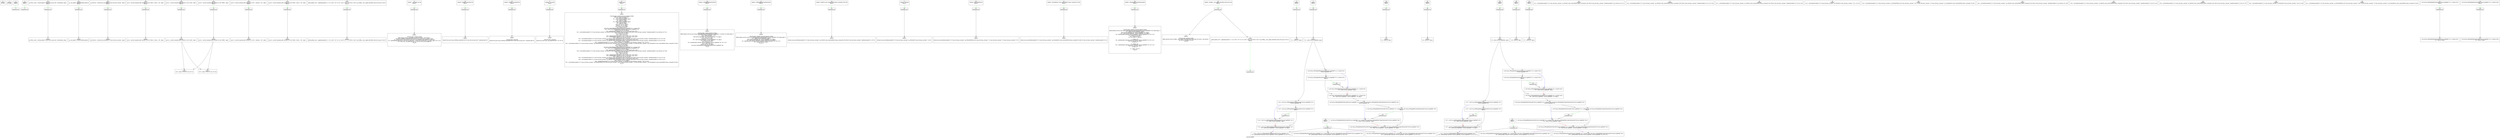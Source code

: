 digraph "constraint_graph" {
	label="constraint_graph";

	Node0x21bc760 [shape=record,label="{0\n\<global\>\ni8* null\n\n}"];
	Node0x21cf5c0 [shape=record,label="{1\n\<global\>\ni8* undef\n\n}"];
	Node0x21c9580 [shape=record,label="{2\n\<global\>\nOffset:0\n\n}"];
	Node0x21c9580 -> Node0x21bd040[color=green];
	Node0x21bd040 [shape=record,label="{3\nanonymous ptr\n}"];
	Node0x21c82a0 [shape=record,label="{4\n\<global\>\nOffset:0\n\n}"];
	Node0x21c82a0 -> Node0x21c8450[color=green];
	Node0x21c8450 [shape=record,label="{5\nanonymous ptr\n}"];
	Node0x21bbe90 [shape=record,label="{6\n\<global\>\n@_ZStL8__ioinit = internal global %\"class.std::ios_base::Init\" zeroinitializer, align 1\nOffset:0\n\n}"];
	Node0x21bbe90 -> Node0x21ba7a0[color=green];
	Node0x21ba7a0 [shape=record,label="{7\nanonymous ptr\n}"];
	Node0x21ba7a0 -> Node0x21bb050;
	Node0x21bb050 [shape=record,label="{8\n\<global\>\n@_ZStL8__ioinit = internal global %\"class.std::ios_base::Init\" zeroinitializer, align 1\n\n}"];
	Node0x21d2ee0 [shape=record,label="{9\n\<global\>\n@__dso_handle = external hidden global i8\nOffset:0\n\n}"];
	Node0x21d2ee0 -> Node0x21d3090[color=green];
	Node0x21d3090 [shape=record,label="{10\nanonymous ptr\n}"];
	Node0x21d3090 -> Node0x21d3670;
	Node0x21d3670 [shape=record,label="{11\n\<global\>\n@__dso_handle = external hidden global i8\n\n}"];
	Node0x21d4c60 [shape=record,label="{12\n\<global\>\n@_ZSt4cout = external dso_local global %\"class.std::basic_ostream\", align 8\nOffset:0\n\n}"];
	Node0x21d4c60 -> Node0x21d4e10[color=green];
	Node0x21d4e10 [shape=record,label="{13\nanonymous ptr\n}"];
	Node0x21d4e10 -> Node0x21d53f0;
	Node0x21d53f0 [shape=record,label="{14\n\<global\>\n@_ZSt4cout = external dso_local global %\"class.std::basic_ostream\", align 8\n\n}"];
	Node0x21d59d0 [shape=record,label="{15\n\<global\>\n@.str = private unnamed_addr constant [18 x i8] c\"Bulb 1: Status = \\00\", align 1\nOffset:0\n\n}"];
	Node0x21d59d0 -> Node0x21d5b80[color=green];
	Node0x21d5b80 [shape=record,label="{16\nanonymous ptr\n}"];
	Node0x21d5b80 -> Node0x21d6de0;
	Node0x21d6de0 [shape=record,label="{17\n\<global\>\n@.str = private unnamed_addr constant [18 x i8] c\"Bulb 1: Status = \\00\", align 1\n\n}"];
	Node0x21d73c0 [shape=record,label="{18\n\<global\>\n@.str.1 = private unnamed_addr constant [3 x i8] c\"on\\00\", align 1\nOffset:0\n\n}"];
	Node0x21d73c0 -> Node0x21d7570[color=green];
	Node0x21d7570 [shape=record,label="{19\nanonymous ptr\n}"];
	Node0x21d7570 -> Node0x21d7b50;
	Node0x21d7b50 [shape=record,label="{20\n\<global\>\n@.str.1 = private unnamed_addr constant [3 x i8] c\"on\\00\", align 1\n\n}"];
	Node0x21d7b50 -> Node0x21f2730;
	Node0x21d7b50 -> Node0x21f37e0;
	Node0x21d8130 [shape=record,label="{21\n\<global\>\n@.str.2 = private unnamed_addr constant [4 x i8] c\"off\\00\", align 1\nOffset:0\n\n}"];
	Node0x21d8130 -> Node0x21d82e0[color=green];
	Node0x21d82e0 [shape=record,label="{22\nanonymous ptr\n}"];
	Node0x21d82e0 -> Node0x21d88c0;
	Node0x21d88c0 [shape=record,label="{23\n\<global\>\n@.str.2 = private unnamed_addr constant [4 x i8] c\"off\\00\", align 1\n\n}"];
	Node0x21d88c0 -> Node0x21f2730;
	Node0x21d88c0 -> Node0x21f37e0;
	Node0x21d8ea0 [shape=record,label="{24\n\<global\>\n@.str.3 = private unnamed_addr constant [15 x i8] c\", Intensity = \\00\", align 1\nOffset:0\n\n}"];
	Node0x21d8ea0 -> Node0x21d9050[color=green];
	Node0x21d9050 [shape=record,label="{25\nanonymous ptr\n}"];
	Node0x21d9050 -> Node0x21d9630;
	Node0x21d9630 [shape=record,label="{26\n\<global\>\n@.str.3 = private unnamed_addr constant [15 x i8] c\", Intensity = \\00\", align 1\n\n}"];
	Node0x21d9c10 [shape=record,label="{27\n\<global\>\n@.str.4 = private unnamed_addr constant [18 x i8] c\"Bulb 2: Status = \\00\", align 1\nOffset:0\n\n}"];
	Node0x21d9c10 -> Node0x21d9dc0[color=green];
	Node0x21d9dc0 [shape=record,label="{28\nanonymous ptr\n}"];
	Node0x21d9dc0 -> Node0x21da3a0;
	Node0x21da3a0 [shape=record,label="{29\n\<global\>\n@.str.4 = private unnamed_addr constant [18 x i8] c\"Bulb 2: Status = \\00\", align 1\n\n}"];
	Node0x21da980 [shape=record,label="{30\n\<global\>\n@llvm.global_ctors = appending global [1 x \{ i32, void ()*, i8* \}] [\{ i32, void ()*, i8* \} \{ i32 65535, void ()* @_GLOBAL__sub_I_zipper_directflow_bulb_struct.cpp, i8* null \}]\nOffset:0\n\n}"];
	Node0x21da980 -> Node0x21dab30[color=green];
	Node0x21dab30 [shape=record,label="{31\nanonymous ptr\n}"];
	Node0x21dab30 -> Node0x21db3b0;
	Node0x21db3b0 [shape=record,label="{32\n\<global\>\n@llvm.global_ctors = appending global [1 x \{ i32, void ()*, i8* \}] [\{ i32, void ()*, i8* \} \{ i32 65535, void ()* @_GLOBAL__sub_I_zipper_directflow_bulb_struct.cpp, i8* null \}]\n\n}"];
	Node0x21d24f0 [shape=record,label="{33\n\<global\>__cxx_global_var_init\nOffset:0\n\n}"];
	Node0x21d24f0 -> Node0x21d26a0[color=green];
	Node0x21d26a0 [shape=record,label="{34\nanonymous ptr\n}"];
	Node0x21d26a0 -> Node0x21dde80;
	Node0x21dde80 [shape=record,label="{35\n\<global\>\n\n; Function Attrs: noinline uwtable\ndefine internal void @__cxx_global_var_init() #0 section \".text.startup\" \{\n  call void @_ZNSt8ios_base4InitC1Ev(%\"class.std::ios_base::Init\"* @_ZStL8__ioinit)\n  %1 = bitcast void (%\"class.std::ios_base::Init\"*)* @_ZNSt8ios_base4InitD1Ev to void (i8*)*\n  %2 = getelementptr inbounds %\"class.std::ios_base::Init\", %\"class.std::ios_base::Init\"* @_ZStL8__ioinit, i32 0, i32 0\n  %3 = call i32 @__cxa_atexit(void (i8*)* %1, i8* %2, i8* @__dso_handle) #3\n  ret void\n\}\n\n\n}"];
	Node0x21de460 [shape=record,label="{36\n\<global\>_ZNSt8ios_base4InitC1Ev\nOffset:0\n\n}"];
	Node0x21de460 -> Node0x21de610[color=green];
	Node0x21de610 [shape=record,label="{37\nanonymous ptr\n}"];
	Node0x21de610 -> Node0x21debf0;
	Node0x21debf0 [shape=record,label="{38\n\<global\>\n\ndeclare dso_local void @_ZNSt8ios_base4InitC1Ev(%\"class.std::ios_base::Init\"*) unnamed_addr #1\n\n\n}"];
	Node0x21df1d0 [shape=record,label="{39\n\<global\>_ZNSt8ios_base4InitD1Ev\nOffset:0\n\n}"];
	Node0x21df1d0 -> Node0x21df380[color=green];
	Node0x21df380 [shape=record,label="{40\nanonymous ptr\n}"];
	Node0x21df380 -> Node0x21df960;
	Node0x21df960 [shape=record,label="{41\n\<global\>\n\n; Function Attrs: nounwind\ndeclare dso_local void @_ZNSt8ios_base4InitD1Ev(%\"class.std::ios_base::Init\"*) unnamed_addr #2\n\n\n}"];
	Node0x21dff40 [shape=record,label="{42\n\<global\>__cxa_atexit\nOffset:0\n\n}"];
	Node0x21dff40 -> Node0x21e00f0[color=green];
	Node0x21e00f0 [shape=record,label="{43\nanonymous ptr\n}"];
	Node0x21e00f0 -> Node0x21e06d0;
	Node0x21e06d0 [shape=record,label="{44\n\<global\>\n\n; Function Attrs: nounwind\ndeclare dso_local i32 @__cxa_atexit(void (i8*)*, i8*, i8*) #3\n\n\n}"];
	Node0x21e0cb0 [shape=record,label="{45\n\<global\>main\nOffset:0\n\n}"];
	Node0x21e0cb0 -> Node0x21e0e60[color=green];
	Node0x21e0e60 [shape=record,label="{46\nanonymous ptr\n}"];
	Node0x21e0e60 -> Node0x21e1440;
	Node0x21e1440 [shape=record,label="{47\n\<global\>\n\n; Function Attrs: noinline norecurse optnone uwtable\ndefine dso_local i32 @main() #4 \{\n  %1 = alloca i32, align 4\n  %2 = alloca %struct.LightBulb, align 4\n  %3 = alloca i8, align 1\n  %4 = alloca i32, align 4\n  %5 = alloca %struct.LightBulb, align 4\n  %6 = alloca i8, align 1\n  %7 = alloca i32, align 4\n  store i32 0, i32* %1, align 4\n  store i8 1, i8* %3, align 1\n  %8 = load i8, i8* %3, align 1\n  %9 = trunc i8 %8 to i1\n  call void @_ZN9LightBulb9setStatusEb(%struct.LightBulb* %2, i1 zeroext %9)\n  %10 = call i32 @_ZNK9LightBulb12getIntensityEv(%struct.LightBulb* %2)\n  store i32 %10, i32* %4, align 4\n  %11 = getelementptr inbounds [18 x i8], [18 x i8]* @.str, i64 0, i64 0\n  %12 = call dereferenceable(272) %\"class.std::basic_ostream\"* @_ZStlsISt11char_traitsIcEERSt13basic_ostreamIcT_ES5_PKc(%\"class.std::basic_ostream\"* dereferenceable(272) @_ZSt4cout, i8* %11)\n  %13 = load i8, i8* %3, align 1\n  %14 = trunc i8 %13 to i1\n  %15 = zext i1 %14 to i64\n  %16 = getelementptr inbounds [3 x i8], [3 x i8]* @.str.1, i64 0, i64 0\n  %17 = getelementptr inbounds [4 x i8], [4 x i8]* @.str.2, i64 0, i64 0\n  %18 = select i1 %14, i8* %16, i8* %17\n  %19 = call dereferenceable(272) %\"class.std::basic_ostream\"* @_ZStlsISt11char_traitsIcEERSt13basic_ostreamIcT_ES5_PKc(%\"class.std::basic_ostream\"* dereferenceable(272) %12, i8* %18)\n  %20 = getelementptr inbounds [15 x i8], [15 x i8]* @.str.3, i64 0, i64 0\n  %21 = call dereferenceable(272) %\"class.std::basic_ostream\"* @_ZStlsISt11char_traitsIcEERSt13basic_ostreamIcT_ES5_PKc(%\"class.std::basic_ostream\"* dereferenceable(272) %19, i8* %20)\n  %22 = load i32, i32* %4, align 4\n  %23 = call dereferenceable(272) %\"class.std::basic_ostream\"* @_ZNSolsEi(%\"class.std::basic_ostream\"* %21, i32 %22)\n  %24 = call dereferenceable(272) %\"class.std::basic_ostream\"* @_ZNSolsEPFRSoS_E(%\"class.std::basic_ostream\"* %23, %\"class.std::basic_ostream\"* (%\"class.std::basic_ostream\"*)* @_ZSt4endlIcSt11char_traitsIcEERSt13basic_ostreamIT_T0_ES6_)\n  store i8 0, i8* %6, align 1\n  %25 = load i8, i8* %6, align 1\n  %26 = trunc i8 %25 to i1\n  call void @_ZN9LightBulb9setStatusEb(%struct.LightBulb* %5, i1 zeroext %26)\n  %27 = call i32 @_ZNK9LightBulb12getIntensityEv(%struct.LightBulb* %5)\n  store i32 %27, i32* %7, align 4\n  %28 = getelementptr inbounds [18 x i8], [18 x i8]* @.str.4, i64 0, i64 0\n  %29 = call dereferenceable(272) %\"class.std::basic_ostream\"* @_ZStlsISt11char_traitsIcEERSt13basic_ostreamIcT_ES5_PKc(%\"class.std::basic_ostream\"* dereferenceable(272) @_ZSt4cout, i8* %28)\n  %30 = load i8, i8* %6, align 1\n  %31 = trunc i8 %30 to i1\n  %32 = zext i1 %31 to i64\n  %33 = getelementptr inbounds [4 x i8], [4 x i8]* @.str.2, i64 0, i64 0\n  %34 = getelementptr inbounds [3 x i8], [3 x i8]* @.str.1, i64 0, i64 0\n  %35 = select i1 %31, i8* %33, i8* %34\n  %36 = call dereferenceable(272) %\"class.std::basic_ostream\"* @_ZStlsISt11char_traitsIcEERSt13basic_ostreamIcT_ES5_PKc(%\"class.std::basic_ostream\"* dereferenceable(272) %29, i8* %35)\n  %37 = getelementptr inbounds [15 x i8], [15 x i8]* @.str.3, i64 0, i64 0\n  %38 = call dereferenceable(272) %\"class.std::basic_ostream\"* @_ZStlsISt11char_traitsIcEERSt13basic_ostreamIcT_ES5_PKc(%\"class.std::basic_ostream\"* dereferenceable(272) %36, i8* %37)\n  %39 = load i32, i32* %7, align 4\n  %40 = call dereferenceable(272) %\"class.std::basic_ostream\"* @_ZNSolsEi(%\"class.std::basic_ostream\"* %38, i32 %39)\n  %41 = call dereferenceable(272) %\"class.std::basic_ostream\"* @_ZNSolsEPFRSoS_E(%\"class.std::basic_ostream\"* %40, %\"class.std::basic_ostream\"* (%\"class.std::basic_ostream\"*)* @_ZSt4endlIcSt11char_traitsIcEERSt13basic_ostreamIT_T0_ES6_)\n  ret i32 0\n\}\n\n\n}"];
	Node0x21e1a20 [shape=record,label="{48\n\<global\>_ZN9LightBulb9setStatusEb\nOffset:0\n\n}"];
	Node0x21e1a20 -> Node0x21e1bd0[color=green];
	Node0x21e1bd0 [shape=record,label="{49\nanonymous ptr\n}"];
	Node0x21e1bd0 -> Node0x21e21b0;
	Node0x21e21b0 [shape=record,label="{50\n\<global\>\n\n; Function Attrs: noinline optnone uwtable\ndefine linkonce_odr dso_local void @_ZN9LightBulb9setStatusEb(%struct.LightBulb*, i1 zeroext) #5 comdat align 2 \{\n  %3 = alloca %struct.LightBulb*, align 8\n  %4 = alloca i8, align 1\n  store %struct.LightBulb* %0, %struct.LightBulb** %3, align 8\n  %5 = zext i1 %1 to i8\n  store i8 %5, i8* %4, align 1\n  %6 = load %struct.LightBulb*, %struct.LightBulb** %3, align 8\n  %7 = load i8, i8* %4, align 1\n  %8 = trunc i8 %7 to i1\n  %9 = getelementptr inbounds %struct.LightBulb, %struct.LightBulb* %6, i32 0, i32 0\n  %10 = zext i1 %8 to i8\n  store i8 %10, i8* %9, align 4\n  call void @_ZN9LightBulb15adjustIntensityEv(%struct.LightBulb* %6)\n  ret void\n\}\n\n\n}"];
	Node0x21e2790 [shape=record,label="{51\n\<global\>_ZNK9LightBulb12getIntensityEv\nOffset:0\n\n}"];
	Node0x21e2790 -> Node0x21e2940[color=green];
	Node0x21e2940 [shape=record,label="{52\nanonymous ptr\n}"];
	Node0x21e2940 -> Node0x21e2f20;
	Node0x21e2f20 [shape=record,label="{53\n\<global\>\n\n; Function Attrs: noinline nounwind optnone uwtable\ndefine linkonce_odr dso_local i32 @_ZNK9LightBulb12getIntensityEv(%struct.LightBulb*) #6 comdat align 2 \{\n  %2 = alloca %struct.LightBulb*, align 8\n  store %struct.LightBulb* %0, %struct.LightBulb** %2, align 8\n  %3 = load %struct.LightBulb*, %struct.LightBulb** %2, align 8\n  %4 = getelementptr inbounds %struct.LightBulb, %struct.LightBulb* %3, i32 0, i32 1\n  %5 = load i32, i32* %4, align 4\n  ret i32 %5\n\}\n\n\n}"];
	Node0x21e3500 [shape=record,label="{54\n\<global\>_ZStlsISt11char_traitsIcEERSt13basic_ostreamIcT_ES5_PKc\nOffset:0\n\n}"];
	Node0x21e3500 -> Node0x21e36b0[color=green];
	Node0x21e36b0 [shape=record,label="{55\nanonymous ptr\n}"];
	Node0x21e36b0 -> Node0x21e3f30;
	Node0x21e3f30 [shape=record,label="{56\n\<global\>\n\ndeclare dso_local dereferenceable(272) %\"class.std::basic_ostream\"* @_ZStlsISt11char_traitsIcEERSt13basic_ostreamIcT_ES5_PKc(%\"class.std::basic_ostream\"* dereferenceable(272), i8*) #1\n\n\n}"];
	Node0x21e4510 [shape=record,label="{57\n\<global\>_ZNSolsEi\nOffset:0\n\n}"];
	Node0x21e4510 -> Node0x21e46c0[color=green];
	Node0x21e46c0 [shape=record,label="{58\nanonymous ptr\n}"];
	Node0x21e46c0 -> Node0x21e4f40;
	Node0x21e4f40 [shape=record,label="{59\n\<global\>\n\ndeclare dso_local dereferenceable(272) %\"class.std::basic_ostream\"* @_ZNSolsEi(%\"class.std::basic_ostream\"*, i32) #1\n\n\n}"];
	Node0x21e5520 [shape=record,label="{60\n\<global\>_ZNSolsEPFRSoS_E\nOffset:0\n\n}"];
	Node0x21e5520 -> Node0x21e56d0[color=green];
	Node0x21e56d0 [shape=record,label="{61\nanonymous ptr\n}"];
	Node0x21e56d0 -> Node0x21e5f50;
	Node0x21e5f50 [shape=record,label="{62\n\<global\>\n\ndeclare dso_local dereferenceable(272) %\"class.std::basic_ostream\"* @_ZNSolsEPFRSoS_E(%\"class.std::basic_ostream\"*, %\"class.std::basic_ostream\"* (%\"class.std::basic_ostream\"*)*) #1\n\n\n}"];
	Node0x21e6530 [shape=record,label="{63\n\<global\>_ZSt4endlIcSt11char_traitsIcEERSt13basic_ostreamIT_T0_ES6_\nOffset:0\n\n}"];
	Node0x21e6530 -> Node0x21e66e0[color=green];
	Node0x21e66e0 [shape=record,label="{64\nanonymous ptr\n}"];
	Node0x21e66e0 -> Node0x21c7500;
	Node0x21c7500 [shape=record,label="{65\n\<global\>\n\ndeclare dso_local dereferenceable(272) %\"class.std::basic_ostream\"* @_ZSt4endlIcSt11char_traitsIcEERSt13basic_ostreamIT_T0_ES6_(%\"class.std::basic_ostream\"* dereferenceable(272)) #1\n\n\n}"];
	Node0x21e5cb0 [shape=record,label="{66\n\<global\>_ZN9LightBulb15adjustIntensityEv\nOffset:0\n\n}"];
	Node0x21e5cb0 -> Node0x21c8ac0[color=green];
	Node0x21c8ac0 [shape=record,label="{67\nanonymous ptr\n}"];
	Node0x21c8ac0 -> Node0x21dbbd0;
	Node0x21dbbd0 [shape=record,label="{68\n\<global\>\n\n; Function Attrs: noinline nounwind optnone uwtable\ndefine linkonce_odr dso_local void @_ZN9LightBulb15adjustIntensityEv(%struct.LightBulb*) #6 comdat align 2 \{\n  %2 = alloca %struct.LightBulb*, align 8\n  store %struct.LightBulb* %0, %struct.LightBulb** %2, align 8\n  %3 = load %struct.LightBulb*, %struct.LightBulb** %2, align 8\n  %4 = getelementptr inbounds %struct.LightBulb, %struct.LightBulb* %3, i32 0, i32 0\n  %5 = load i8, i8* %4, align 4\n  %6 = trunc i8 %5 to i1\n  br i1 %6, label %7, label %9\n\n7:                                                ; preds = %1\n  %8 = getelementptr inbounds %struct.LightBulb, %struct.LightBulb* %3, i32 0, i32 1\n  store i32 100, i32* %8, align 4\n  br label %11\n\n9:                                                ; preds = %1\n  %10 = getelementptr inbounds %struct.LightBulb, %struct.LightBulb* %3, i32 0, i32 1\n  store i32 0, i32* %10, align 4\n  br label %11\n\n11:                                               ; preds = %9, %7\n  ret void\n\}\n\n\n}"];
	Node0x21c8c80 [shape=record,label="{69\n\<global\>_GLOBAL__sub_I_zipper_directflow_bulb_struct.cpp\nOffset:0\n\n}"];
	Node0x21c8c80 -> Node0x21d6570[color=green];
	Node0x21d6570 [shape=record,label="{70\nanonymous ptr\n}"];
	Node0x21d6570 -> Node0x21dbd90;
	Node0x21d6570 -> Node0x21dd640;
	Node0x21dbd90 [shape=record,label="{71\n\<global\>\n\n; Function Attrs: noinline uwtable\ndefine internal void @_GLOBAL__sub_I_zipper_directflow_bulb_struct.cpp() #0 section \".text.startup\" \{\n  call void @__cxx_global_var_init()\n  ret void\n\}\n\n\n}"];
	Node0x21dd640 [shape=record,label="{72\n\<global\>\n@llvm.global_ctors = appending global [1 x \{ i32, void ()*, i8* \}] [\{ i32, void ()*, i8* \} \{ i32 65535, void ()* @_GLOBAL__sub_I_zipper_directflow_bulb_struct.cpp, i8* null \}]\nOffset:8\n\n}"];
	Node0x21dd640 -> Node0x21dd7f0[color=green];
	Node0x21dd7f0 [shape=record,label="{73\nanonymous ptr\n}"];
	Node0x21ebb00 [shape=record,label="{74\n\<empty\>\nOffset:0\n\n}"];
	Node0x21ebb00 -> Node0x21ebcb0[color=green];
	Node0x21ebcb0 [shape=record,label="{75\nanonymous ptr\n}"];
	Node0x21ebcb0 -> Node0x21ec290;
	Node0x21ec290 [shape=record,label="{76\n\<empty\>\n  %1 = alloca i32, align 4\n\n}"];
	Node0x21ec870 [shape=record,label="{77\n\<empty\>\nOffset:0\n\n}"];
	Node0x21ec870 -> Node0x21eca20[color=green];
	Node0x21eca20 [shape=record,label="{78\nanonymous ptr\n}"];
	Node0x21eca20 -> Node0x21ed000;
	Node0x21ed000 [shape=record,label="{79\n\<empty\>\n  %2 = alloca %struct.LightBulb, align 4\n\n}"];
	Node0x21ed000 -> Node0x21f76c0;
	Node0x21ed000 -> Node0x21f45c0;
	Node0x21ed5e0 [shape=record,label="{80\n\<empty\>\nOffset:0\n\n}"];
	Node0x21ed5e0 -> Node0x21ed790[color=green];
	Node0x21ed790 [shape=record,label="{81\nanonymous ptr\n}"];
	Node0x21ed790 -> Node0x21edd70;
	Node0x21edd70 [shape=record,label="{82\n\<empty\>\n  %3 = alloca i8, align 1\n\n}"];
	Node0x21ee350 [shape=record,label="{83\n\<empty\>\nOffset:0\n\n}"];
	Node0x21ee350 -> Node0x21ee500[color=green];
	Node0x21ee500 [shape=record,label="{84\nanonymous ptr\n}"];
	Node0x21ee500 -> Node0x21eed80;
	Node0x21eed80 [shape=record,label="{85\n\<empty\>\n  %4 = alloca i32, align 4\n\n}"];
	Node0x21ef360 [shape=record,label="{86\n\<empty\>\nOffset:0\n\n}"];
	Node0x21ef360 -> Node0x21ef510[color=green];
	Node0x21ef510 [shape=record,label="{87\nanonymous ptr\n}"];
	Node0x21ef510 -> Node0x21efd90;
	Node0x21efd90 [shape=record,label="{88\n\<empty\>\n  %5 = alloca %struct.LightBulb, align 4\n\n}"];
	Node0x21efd90 -> Node0x21f5f20;
	Node0x21efd90 -> Node0x21fa3f0;
	Node0x21f0370 [shape=record,label="{89\n\<empty\>\nOffset:0\n\n}"];
	Node0x21f0370 -> Node0x21f0520[color=green];
	Node0x21f0520 [shape=record,label="{90\nanonymous ptr\n}"];
	Node0x21f0520 -> Node0x21f0f80;
	Node0x21f0f80 [shape=record,label="{91\n\<empty\>\n  %6 = alloca i8, align 1\n\n}"];
	Node0x21f1560 [shape=record,label="{92\n\<empty\>\nOffset:0\n\n}"];
	Node0x21f1560 -> Node0x21f1710[color=green];
	Node0x21f1710 [shape=record,label="{93\nanonymous ptr\n}"];
	Node0x21f1710 -> Node0x21f1f90;
	Node0x21f1f90 [shape=record,label="{94\n\<empty\>\n  %7 = alloca i32, align 4\n\n}"];
	Node0x21f2570 [shape=record,label="{95\n\<empty\>\n  %12 = call dereferenceable(272) %\"class.std::basic_ostream\"* @_ZStlsISt11char_traitsIcEERSt13basic_ostreamIcT_ES5_PKc(%\"class.std::basic_ostream\"* dereferenceable(272) @_ZSt4cout, i8* %11)\n\n}"];
	Node0x21f2730 [shape=record,label="{96\n\<empty\>\n  %18 = select i1 %14, i8* %16, i8* %17\n\n}"];
	Node0x21f2f20 [shape=record,label="{97\n\<empty\>\n  %19 = call dereferenceable(272) %\"class.std::basic_ostream\"* @_ZStlsISt11char_traitsIcEERSt13basic_ostreamIcT_ES5_PKc(%\"class.std::basic_ostream\"* dereferenceable(272) %12, i8* %18)\n\n}"];
	Node0x21f30e0 [shape=record,label="{98\n\<empty\>\n  %21 = call dereferenceable(272) %\"class.std::basic_ostream\"* @_ZStlsISt11char_traitsIcEERSt13basic_ostreamIcT_ES5_PKc(%\"class.std::basic_ostream\"* dereferenceable(272) %19, i8* %20)\n\n}"];
	Node0x21f32a0 [shape=record,label="{99\n\<empty\>\n  %23 = call dereferenceable(272) %\"class.std::basic_ostream\"* @_ZNSolsEi(%\"class.std::basic_ostream\"* %21, i32 %22)\n\n}"];
	Node0x21f3460 [shape=record,label="{100\n\<empty\>\n  %24 = call dereferenceable(272) %\"class.std::basic_ostream\"* @_ZNSolsEPFRSoS_E(%\"class.std::basic_ostream\"* %23, %\"class.std::basic_ostream\"* (%\"class.std::basic_ostream\"*)* @_ZSt4endlIcSt11char_traitsIcEERSt13basic_ostreamIT_T0_ES6_)\n\n}"];
	Node0x21f3620 [shape=record,label="{101\n\<empty\>\n  %29 = call dereferenceable(272) %\"class.std::basic_ostream\"* @_ZStlsISt11char_traitsIcEERSt13basic_ostreamIcT_ES5_PKc(%\"class.std::basic_ostream\"* dereferenceable(272) @_ZSt4cout, i8* %28)\n\n}"];
	Node0x21f37e0 [shape=record,label="{102\n\<empty\>\n  %35 = select i1 %31, i8* %33, i8* %34\n\n}"];
	Node0x21f3bb0 [shape=record,label="{103\n\<empty\>\n  %36 = call dereferenceable(272) %\"class.std::basic_ostream\"* @_ZStlsISt11char_traitsIcEERSt13basic_ostreamIcT_ES5_PKc(%\"class.std::basic_ostream\"* dereferenceable(272) %29, i8* %35)\n\n}"];
	Node0x21f3d70 [shape=record,label="{104\n\<empty\>\n  %38 = call dereferenceable(272) %\"class.std::basic_ostream\"* @_ZStlsISt11char_traitsIcEERSt13basic_ostreamIcT_ES5_PKc(%\"class.std::basic_ostream\"* dereferenceable(272) %36, i8* %37)\n\n}"];
	Node0x21f3f30 [shape=record,label="{105\n\<empty\>\n  %40 = call dereferenceable(272) %\"class.std::basic_ostream\"* @_ZNSolsEi(%\"class.std::basic_ostream\"* %38, i32 %39)\n\n}"];
	Node0x21f40f0 [shape=record,label="{106\n\<empty\>\n  %41 = call dereferenceable(272) %\"class.std::basic_ostream\"* @_ZNSolsEPFRSoS_E(%\"class.std::basic_ostream\"* %40, %\"class.std::basic_ostream\"* (%\"class.std::basic_ostream\"*)* @_ZSt4endlIcSt11char_traitsIcEERSt13basic_ostreamIT_T0_ES6_)\n\n}"];
	Node0x21f45c0 [shape=record,label="{107\n\<  call void @_ZN9LightBulb9setStatusEb(%struct.LightBulb* %2, i1 zeroext %9);\>\n%struct.LightBulb* %0\n\n}"];
	Node0x21f45c0 -> Node0x21f4780;
	Node0x21f45c0 -> Node0x21f51b0[color=blue];
	Node0x21f4780 [shape=record,label="{108\n\<  call void @_ZN9LightBulb9setStatusEb(%struct.LightBulb* %2, i1 zeroext %9);\>\nOffset:0\n\n}"];
	Node0x21f4780 -> Node0x21f4930[color=green];
	Node0x21f4780 -> Node0x21f6bc0;
	Node0x21f4930 [shape=record,label="{109\nanonymous ptr\n}"];
	Node0x21f4930 -> Node0x21f51b0;
	Node0x21f51b0 [shape=record,label="{110\n\<  call void @_ZN9LightBulb9setStatusEb(%struct.LightBulb* %2, i1 zeroext %9);\>\n  %3 = alloca %struct.LightBulb*, align 8\n\n}"];
	Node0x21f51b0 -> Node0x21f6bc0[color=red];
	Node0x21f5790 [shape=record,label="{111\n\<  call void @_ZN9LightBulb9setStatusEb(%struct.LightBulb* %2, i1 zeroext %9);\>\nOffset:0\n\n}"];
	Node0x21f5790 -> Node0x21f5940[color=green];
	Node0x21f5940 [shape=record,label="{112\nanonymous ptr\n}"];
	Node0x21f5940 -> Node0x21f61c0;
	Node0x21f61c0 [shape=record,label="{113\n\<  call void @_ZN9LightBulb9setStatusEb(%struct.LightBulb* %2, i1 zeroext %9);\>\n  %4 = alloca i8, align 1\n\n}"];
	Node0x21f6bc0 [shape=record,label="{114\n\<  call void @_ZN9LightBulb9setStatusEb(%struct.LightBulb* %2, i1 zeroext %9);\>\n  %6 = load %struct.LightBulb*, %struct.LightBulb** %3, align 8\n\n}"];
	Node0x21f6bc0 -> Node0x21e9010;
	Node0x21f76c0 [shape=record,label="{115\n\<  %10 = call i32 @_ZNK9LightBulb12getIntensityEv(%struct.LightBulb* %2);\>\n%struct.LightBulb* %0\n\n}"];
	Node0x21f76c0 -> Node0x21f7880;
	Node0x21f76c0 -> Node0x21f82b0[color=blue];
	Node0x21f7880 [shape=record,label="{116\n\<  %10 = call i32 @_ZNK9LightBulb12getIntensityEv(%struct.LightBulb* %2);\>\nOffset:0\n\n}"];
	Node0x21f7880 -> Node0x21f7a30[color=green];
	Node0x21f7880 -> Node0x21f8cb0;
	Node0x21f7a30 [shape=record,label="{117\nanonymous ptr\n}"];
	Node0x21f7a30 -> Node0x21f82b0;
	Node0x21f82b0 [shape=record,label="{118\n\<  %10 = call i32 @_ZNK9LightBulb12getIntensityEv(%struct.LightBulb* %2);\>\n  %2 = alloca %struct.LightBulb*, align 8\n\n}"];
	Node0x21f82b0 -> Node0x21f8cb0[color=red];
	Node0x21f8cb0 [shape=record,label="{119\n\<  %10 = call i32 @_ZNK9LightBulb12getIntensityEv(%struct.LightBulb* %2);\>\n  %3 = load %struct.LightBulb*, %struct.LightBulb** %2, align 8\n\n}"];
	Node0x21f8cb0 -> Node0x21f9290[color=purple];
	Node0x21f9290 [shape=record,label="{120\n\<  %10 = call i32 @_ZNK9LightBulb12getIntensityEv(%struct.LightBulb* %2);\>\n  %4 = getelementptr inbounds %struct.LightBulb, %struct.LightBulb* %3, i32 0, i32 1\n\n}"];
	Node0x21fa3f0 [shape=record,label="{121\n\<  call void @_ZN9LightBulb9setStatusEb(%struct.LightBulb* %5, i1 zeroext %26);\>\n%struct.LightBulb* %0\n\n}"];
	Node0x21fa3f0 -> Node0x21fa5b0;
	Node0x21fa3f0 -> Node0x21fb010[color=blue];
	Node0x21fa5b0 [shape=record,label="{122\n\<  call void @_ZN9LightBulb9setStatusEb(%struct.LightBulb* %5, i1 zeroext %26);\>\nOffset:0\n\n}"];
	Node0x21fa5b0 -> Node0x21fa760[color=green];
	Node0x21fa5b0 -> Node0x21fca80;
	Node0x21fa760 [shape=record,label="{123\nanonymous ptr\n}"];
	Node0x21fa760 -> Node0x21fb010;
	Node0x21fb010 [shape=record,label="{124\n\<  call void @_ZN9LightBulb9setStatusEb(%struct.LightBulb* %5, i1 zeroext %26);\>\n  %3 = alloca %struct.LightBulb*, align 8\n\n}"];
	Node0x21fb010 -> Node0x21fca80[color=red];
	Node0x21fb5f0 [shape=record,label="{125\n\<  call void @_ZN9LightBulb9setStatusEb(%struct.LightBulb* %5, i1 zeroext %26);\>\nOffset:0\n\n}"];
	Node0x21fb5f0 -> Node0x21fb7a0[color=green];
	Node0x21fb7a0 [shape=record,label="{126\nanonymous ptr\n}"];
	Node0x21fb7a0 -> Node0x21fc050;
	Node0x21fc050 [shape=record,label="{127\n\<  call void @_ZN9LightBulb9setStatusEb(%struct.LightBulb* %5, i1 zeroext %26);\>\n  %4 = alloca i8, align 1\n\n}"];
	Node0x21fca80 [shape=record,label="{128\n\<  call void @_ZN9LightBulb9setStatusEb(%struct.LightBulb* %5, i1 zeroext %26);\>\n  %6 = load %struct.LightBulb*, %struct.LightBulb** %3, align 8\n\n}"];
	Node0x21fca80 -> Node0x2205ec0;
	Node0x21f5f20 [shape=record,label="{129\n\<  %27 = call i32 @_ZNK9LightBulb12getIntensityEv(%struct.LightBulb* %5);\>\n%struct.LightBulb* %0\n\n}"];
	Node0x21f5f20 -> Node0x21f8010;
	Node0x21f5f20 -> Node0x21e6ae0[color=blue];
	Node0x21f8010 [shape=record,label="{130\n\<  %27 = call i32 @_ZNK9LightBulb12getIntensityEv(%struct.LightBulb* %5);\>\nOffset:0\n\n}"];
	Node0x21f8010 -> Node0x21fad40[color=green];
	Node0x21f8010 -> Node0x21e7510;
	Node0x21fad40 [shape=record,label="{131\nanonymous ptr\n}"];
	Node0x21fad40 -> Node0x21e6ae0;
	Node0x21e6ae0 [shape=record,label="{132\n\<  %27 = call i32 @_ZNK9LightBulb12getIntensityEv(%struct.LightBulb* %5);\>\n  %2 = alloca %struct.LightBulb*, align 8\n\n}"];
	Node0x21e6ae0 -> Node0x21e7510[color=red];
	Node0x21e7510 [shape=record,label="{133\n\<  %27 = call i32 @_ZNK9LightBulb12getIntensityEv(%struct.LightBulb* %5);\>\n  %3 = load %struct.LightBulb*, %struct.LightBulb** %2, align 8\n\n}"];
	Node0x21e7510 -> Node0x21dc3e0[color=purple];
	Node0x21dc3e0 [shape=record,label="{134\n\<  %27 = call i32 @_ZNK9LightBulb12getIntensityEv(%struct.LightBulb* %5);\>\n  %4 = getelementptr inbounds %struct.LightBulb, %struct.LightBulb* %3, i32 0, i32 1\n\n}"];
	Node0x21e9010 [shape=record,label="{135\n\<  call void @_ZN9LightBulb9setStatusEb(%struct.LightBulb* %2, i1 zeroext %9);  call void @_ZN9LightBulb15adjustIntensityEv(%struct.LightBulb* %6);\>\n%struct.LightBulb* %0\n\n}"];
	Node0x21e9010 -> Node0x21e91d0;
	Node0x21e9010 -> Node0x21e9990[color=blue];
	Node0x21e91d0 [shape=record,label="{136\n\<  call void @_ZN9LightBulb9setStatusEb(%struct.LightBulb* %2, i1 zeroext %9);  call void @_ZN9LightBulb15adjustIntensityEv(%struct.LightBulb* %6);\>\nOffset:0\n\n}"];
	Node0x21e91d0 -> Node0x21e9380[color=green];
	Node0x21e91d0 -> Node0x21ea3c0;
	Node0x21e9380 [shape=record,label="{137\nanonymous ptr\n}"];
	Node0x21e9380 -> Node0x21e9990;
	Node0x21e9990 [shape=record,label="{138\n\<  call void @_ZN9LightBulb9setStatusEb(%struct.LightBulb* %2, i1 zeroext %9);  call void @_ZN9LightBulb15adjustIntensityEv(%struct.LightBulb* %6);\>\n  %2 = alloca %struct.LightBulb*, align 8\n\n}"];
	Node0x21e9990 -> Node0x21ea3c0[color=red];
	Node0x21ea3c0 [shape=record,label="{139\n\<  call void @_ZN9LightBulb9setStatusEb(%struct.LightBulb* %2, i1 zeroext %9);  call void @_ZN9LightBulb15adjustIntensityEv(%struct.LightBulb* %6);\>\n  %3 = load %struct.LightBulb*, %struct.LightBulb** %2, align 8\n\n}"];
	Node0x21ea3c0 -> Node0x21ea9d0[color=purple];
	Node0x21ea3c0 -> Node0x21eadd0[color=purple];
	Node0x21ea9d0 [shape=record,label="{140\n\<  call void @_ZN9LightBulb9setStatusEb(%struct.LightBulb* %2, i1 zeroext %9);  call void @_ZN9LightBulb15adjustIntensityEv(%struct.LightBulb* %6);\>\n  %8 = getelementptr inbounds %struct.LightBulb, %struct.LightBulb* %3, i32 0, i32 1\n\n}"];
	Node0x21eadd0 [shape=record,label="{141\n\<  call void @_ZN9LightBulb9setStatusEb(%struct.LightBulb* %2, i1 zeroext %9);  call void @_ZN9LightBulb15adjustIntensityEv(%struct.LightBulb* %6);\>\n  %10 = getelementptr inbounds %struct.LightBulb, %struct.LightBulb* %3, i32 0, i32 1\n\n}"];
	Node0x2205ec0 [shape=record,label="{142\n\<  call void @_ZN9LightBulb9setStatusEb(%struct.LightBulb* %5, i1 zeroext %26);  call void @_ZN9LightBulb15adjustIntensityEv(%struct.LightBulb* %6);\>\n%struct.LightBulb* %0\n\n}"];
	Node0x2205ec0 -> Node0x2206080;
	Node0x2205ec0 -> Node0x2206810[color=blue];
	Node0x2206080 [shape=record,label="{143\n\<  call void @_ZN9LightBulb9setStatusEb(%struct.LightBulb* %5, i1 zeroext %26);  call void @_ZN9LightBulb15adjustIntensityEv(%struct.LightBulb* %6);\>\nOffset:0\n\n}"];
	Node0x2206080 -> Node0x2206230[color=green];
	Node0x2206080 -> Node0x2207210;
	Node0x2206230 [shape=record,label="{144\nanonymous ptr\n}"];
	Node0x2206230 -> Node0x2206810;
	Node0x2206810 [shape=record,label="{145\n\<  call void @_ZN9LightBulb9setStatusEb(%struct.LightBulb* %5, i1 zeroext %26);  call void @_ZN9LightBulb15adjustIntensityEv(%struct.LightBulb* %6);\>\n  %2 = alloca %struct.LightBulb*, align 8\n\n}"];
	Node0x2206810 -> Node0x2207210[color=red];
	Node0x2207210 [shape=record,label="{146\n\<  call void @_ZN9LightBulb9setStatusEb(%struct.LightBulb* %5, i1 zeroext %26);  call void @_ZN9LightBulb15adjustIntensityEv(%struct.LightBulb* %6);\>\n  %3 = load %struct.LightBulb*, %struct.LightBulb** %2, align 8\n\n}"];
	Node0x2207210 -> Node0x22077f0[color=purple];
	Node0x2207210 -> Node0x2207dd0[color=purple];
	Node0x22077f0 [shape=record,label="{147\n\<  call void @_ZN9LightBulb9setStatusEb(%struct.LightBulb* %5, i1 zeroext %26);  call void @_ZN9LightBulb15adjustIntensityEv(%struct.LightBulb* %6);\>\n  %8 = getelementptr inbounds %struct.LightBulb, %struct.LightBulb* %3, i32 0, i32 1\n\n}"];
	Node0x2207dd0 [shape=record,label="{148\n\<  call void @_ZN9LightBulb9setStatusEb(%struct.LightBulb* %5, i1 zeroext %26);  call void @_ZN9LightBulb15adjustIntensityEv(%struct.LightBulb* %6);\>\n  %10 = getelementptr inbounds %struct.LightBulb, %struct.LightBulb* %3, i32 0, i32 1\n\n}"];
	Node0x221ed40 [shape=record,label="{149\n\<empty\>\nOffset:4\n\n}"];
	Node0x221ed40 -> Node0x221ff90[color=green];
	Node0x221ff90 [shape=record,label="{150\nanonymous ptr\n}"];
	Node0x221ff90 -> Node0x21ea9d0;
	Node0x221ff90 -> Node0x21eadd0;
	Node0x221ff90 -> Node0x21f9290;
	Node0x221afe0 [shape=record,label="{151\n\<empty\>\nOffset:4\n\n}"];
	Node0x221afe0 -> Node0x221ea30[color=green];
	Node0x221ea30 [shape=record,label="{152\nanonymous ptr\n}"];
	Node0x221ea30 -> Node0x22077f0;
	Node0x221ea30 -> Node0x21dc3e0;
	Node0x221ea30 -> Node0x2207dd0;
}
